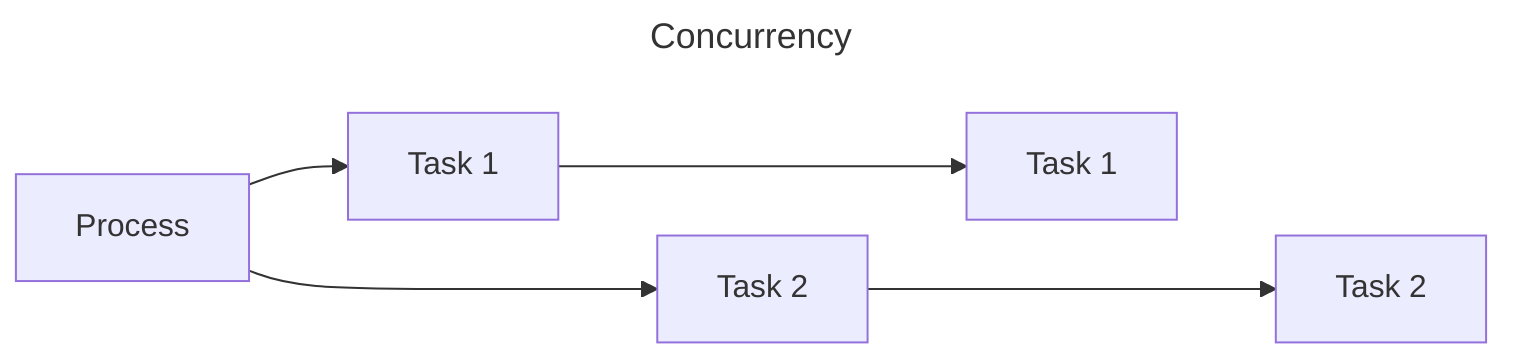 ---
title: Concurrency
---
graph LR
    CProcess[Process] --> CTask1[Task 1] ---> CTask3[Task 1] 
    CProcess[Process] ---> CTask2[Task 2] ---> CTask4[Task 2]
